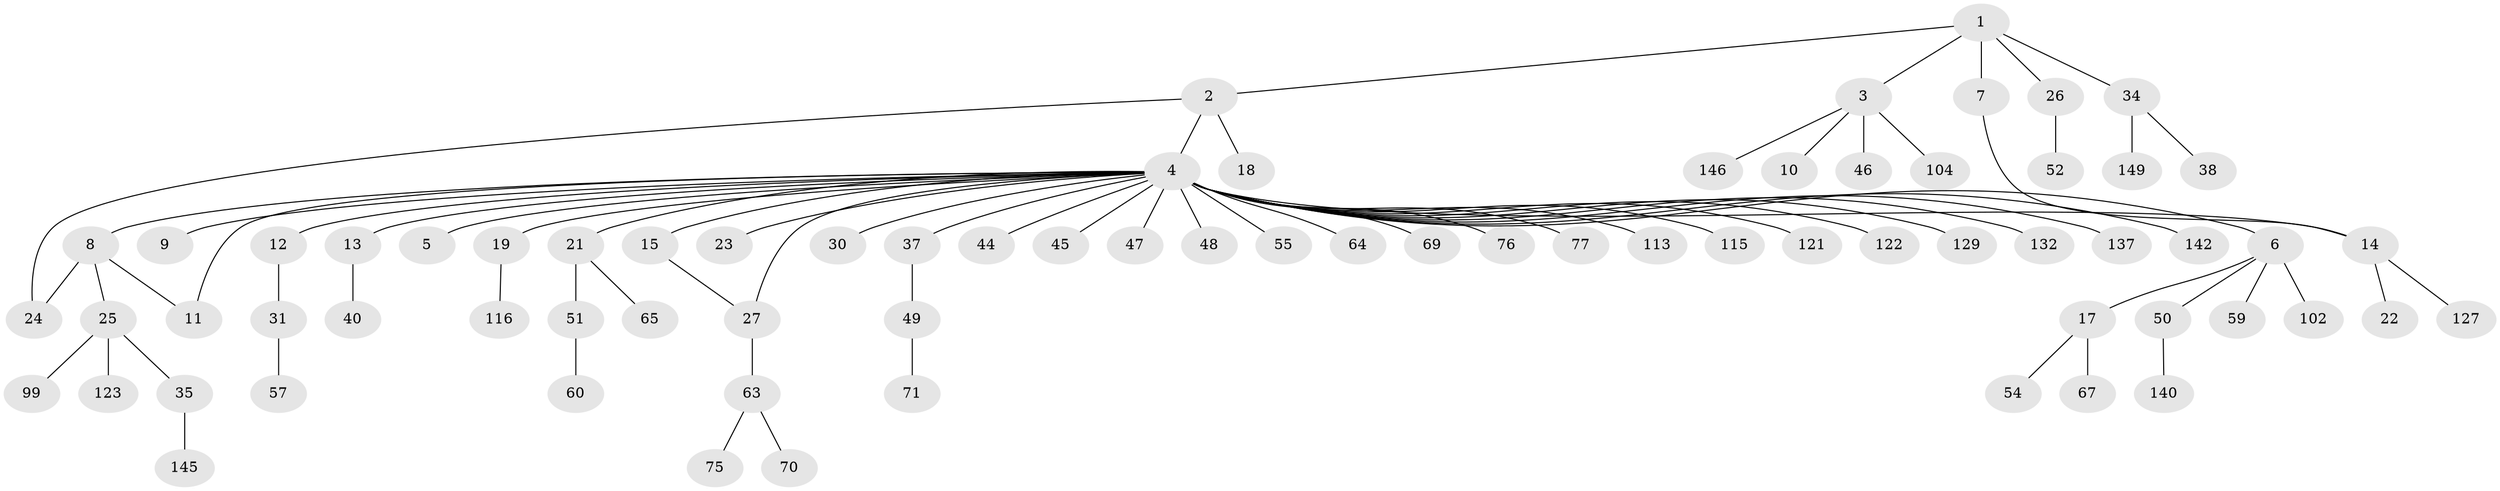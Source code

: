 // original degree distribution, {13: 0.006711409395973154, 10: 0.006711409395973154, 5: 0.03355704697986577, 33: 0.006711409395973154, 1: 0.6308724832214765, 4: 0.04697986577181208, 3: 0.08053691275167785, 2: 0.174496644295302, 6: 0.006711409395973154, 7: 0.006711409395973154}
// Generated by graph-tools (version 1.1) at 2025/14/03/09/25 04:14:24]
// undirected, 74 vertices, 77 edges
graph export_dot {
graph [start="1"]
  node [color=gray90,style=filled];
  1 [super="+29+126+92+118+131+120+94+56"];
  2 [super="+68+93+106+130+133+96"];
  3;
  4;
  5;
  6;
  7 [super="+32+16+128"];
  8 [super="+117"];
  9 [super="+95+112"];
  10;
  11 [super="+79+73"];
  12 [super="+20"];
  13;
  14 [super="+28"];
  15;
  17 [super="+110+111+119"];
  18;
  19;
  21 [super="+36+39"];
  22 [super="+61+83+105+109+88+53"];
  23 [super="+124+62"];
  24;
  25 [super="+33"];
  26;
  27 [super="+41"];
  30 [super="+81"];
  31 [super="+101+134"];
  34;
  35;
  37 [super="+82"];
  38 [super="+42+100"];
  40 [super="+43"];
  44;
  45 [super="+89"];
  46;
  47 [super="+148"];
  48 [super="+85"];
  49 [super="+91"];
  50;
  51;
  52;
  54;
  55;
  57 [super="+90"];
  59;
  60;
  63;
  64;
  65;
  67;
  69;
  70 [super="+72"];
  71;
  75;
  76;
  77;
  99;
  102;
  104;
  113;
  115;
  116;
  121;
  122;
  123;
  127;
  129;
  132;
  137;
  140;
  142;
  145;
  146;
  149;
  1 -- 2;
  1 -- 3;
  1 -- 7;
  1 -- 26;
  1 -- 34;
  2 -- 4;
  2 -- 18;
  2 -- 24;
  3 -- 10;
  3 -- 46;
  3 -- 104;
  3 -- 146;
  4 -- 5;
  4 -- 6;
  4 -- 8;
  4 -- 9;
  4 -- 11;
  4 -- 12;
  4 -- 13;
  4 -- 14;
  4 -- 15;
  4 -- 19;
  4 -- 21;
  4 -- 23;
  4 -- 27;
  4 -- 30;
  4 -- 37;
  4 -- 44;
  4 -- 45;
  4 -- 47;
  4 -- 48;
  4 -- 55;
  4 -- 64;
  4 -- 69;
  4 -- 76;
  4 -- 77;
  4 -- 113;
  4 -- 115;
  4 -- 121;
  4 -- 122;
  4 -- 129;
  4 -- 132;
  4 -- 137;
  4 -- 142;
  6 -- 17;
  6 -- 50;
  6 -- 59;
  6 -- 102;
  7 -- 14;
  8 -- 11;
  8 -- 25;
  8 -- 24;
  12 -- 31;
  13 -- 40;
  14 -- 22;
  14 -- 127;
  15 -- 27;
  17 -- 54;
  17 -- 67;
  19 -- 116;
  21 -- 65;
  21 -- 51;
  25 -- 35;
  25 -- 99;
  25 -- 123;
  26 -- 52;
  27 -- 63;
  31 -- 57;
  34 -- 38;
  34 -- 149;
  35 -- 145;
  37 -- 49;
  49 -- 71;
  50 -- 140;
  51 -- 60;
  63 -- 70;
  63 -- 75;
}
